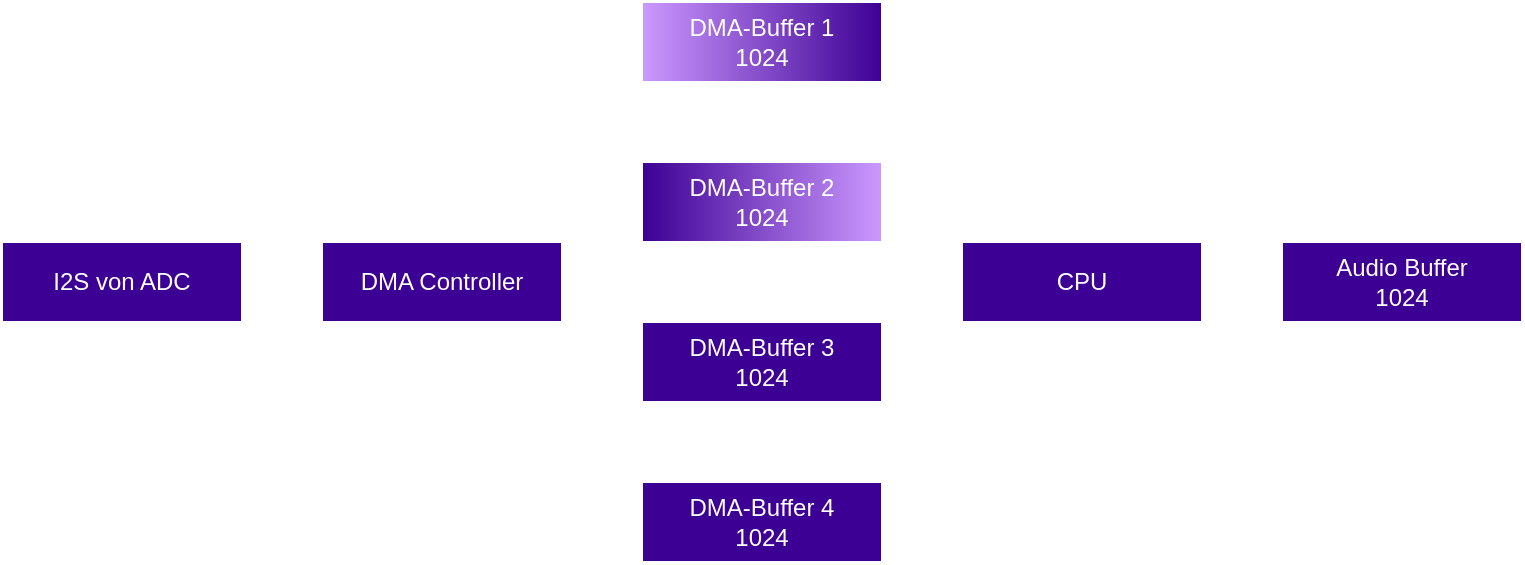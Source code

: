 <mxfile version="16.1.2" type="device"><diagram id="zd45RMQmnxq6auN4pni2" name="Page-1"><mxGraphModel dx="1088" dy="1011" grid="1" gridSize="10" guides="1" tooltips="1" connect="1" arrows="1" fold="1" page="1" pageScale="1" pageWidth="1169" pageHeight="827" math="0" shadow="0"><root><mxCell id="0"/><mxCell id="1" parent="0"/><mxCell id="X9w--lGc5LytTqSc_rum-14" style="rounded=0;orthogonalLoop=1;jettySize=auto;html=1;exitX=1;exitY=0.5;exitDx=0;exitDy=0;entryX=0;entryY=0.5;entryDx=0;entryDy=0;strokeColor=#FFFFFF;fontColor=#FFFFFF;" parent="1" source="X9w--lGc5LytTqSc_rum-1" target="X9w--lGc5LytTqSc_rum-2" edge="1"><mxGeometry relative="1" as="geometry"/></mxCell><mxCell id="X9w--lGc5LytTqSc_rum-1" value="DMA Controller" style="rounded=0;whiteSpace=wrap;html=1;fillColor=#3D0094;strokeColor=#FFFFFF;fontColor=#FFFFFF;" parent="1" vertex="1"><mxGeometry x="200" y="440" width="120" height="40" as="geometry"/></mxCell><mxCell id="X9w--lGc5LytTqSc_rum-2" value="DMA-Buffer 1&lt;br&gt;1024" style="rounded=0;whiteSpace=wrap;html=1;fillColor=#3D0094;gradientColor=#CC99FF;gradientDirection=west;strokeColor=#FFFFFF;fontColor=#FFFFFF;" parent="1" vertex="1"><mxGeometry x="360" y="320" width="120" height="40" as="geometry"/></mxCell><mxCell id="X9w--lGc5LytTqSc_rum-15" style="edgeStyle=none;rounded=0;orthogonalLoop=1;jettySize=auto;html=1;exitX=1;exitY=0.5;exitDx=0;exitDy=0;entryX=0;entryY=0.5;entryDx=0;entryDy=0;strokeColor=#FFFFFF;fontColor=#FFFFFF;" parent="1" source="X9w--lGc5LytTqSc_rum-3" target="X9w--lGc5LytTqSc_rum-6" edge="1"><mxGeometry relative="1" as="geometry"/></mxCell><mxCell id="X9w--lGc5LytTqSc_rum-3" value="DMA-Buffer 2&lt;br&gt;1024" style="rounded=0;whiteSpace=wrap;html=1;fillColor=#3D0094;gradientColor=#CC99FF;gradientDirection=east;strokeColor=#FFFFFF;fontColor=#FFFFFF;" parent="1" vertex="1"><mxGeometry x="360" y="400" width="120" height="40" as="geometry"/></mxCell><mxCell id="8NMjSPteCfJvbDikQC8X-1" style="edgeStyle=orthogonalEdgeStyle;rounded=0;orthogonalLoop=1;jettySize=auto;html=1;entryX=0;entryY=0.5;entryDx=0;entryDy=0;strokeColor=#FFFFFF;" edge="1" parent="1" source="X9w--lGc5LytTqSc_rum-6" target="X9w--lGc5LytTqSc_rum-12"><mxGeometry relative="1" as="geometry"/></mxCell><mxCell id="X9w--lGc5LytTqSc_rum-6" value="CPU" style="rounded=0;whiteSpace=wrap;html=1;fillColor=#3D0094;strokeColor=#FFFFFF;fontColor=#FFFFFF;" parent="1" vertex="1"><mxGeometry x="520" y="440" width="120" height="40" as="geometry"/></mxCell><mxCell id="8NMjSPteCfJvbDikQC8X-2" style="edgeStyle=orthogonalEdgeStyle;rounded=0;orthogonalLoop=1;jettySize=auto;html=1;entryX=0;entryY=0.5;entryDx=0;entryDy=0;strokeColor=#FFFFFF;" edge="1" parent="1" source="X9w--lGc5LytTqSc_rum-7" target="X9w--lGc5LytTqSc_rum-1"><mxGeometry relative="1" as="geometry"/></mxCell><mxCell id="X9w--lGc5LytTqSc_rum-7" value="I2S von ADC" style="rounded=0;whiteSpace=wrap;html=1;fillColor=#3D0094;strokeColor=#FFFFFF;fontColor=#FFFFFF;" parent="1" vertex="1"><mxGeometry x="40" y="440" width="120" height="40" as="geometry"/></mxCell><mxCell id="X9w--lGc5LytTqSc_rum-12" value="Audio Buffer&lt;br&gt;1024" style="rounded=0;whiteSpace=wrap;html=1;fillColor=#3D0094;strokeColor=#FFFFFF;fontColor=#FFFFFF;" parent="1" vertex="1"><mxGeometry x="680" y="440" width="120" height="40" as="geometry"/></mxCell><mxCell id="X9w--lGc5LytTqSc_rum-30" value="DMA-Buffer 3&lt;br&gt;1024" style="rounded=0;whiteSpace=wrap;html=1;fillColor=#3D0094;gradientColor=none;gradientDirection=east;strokeColor=#FFFFFF;fontColor=#FFFFFF;" parent="1" vertex="1"><mxGeometry x="360" y="480" width="120" height="40" as="geometry"/></mxCell><mxCell id="X9w--lGc5LytTqSc_rum-31" value="DMA-Buffer 4&lt;br&gt;1024" style="rounded=0;whiteSpace=wrap;html=1;fillColor=#3D0094;gradientColor=none;gradientDirection=east;strokeColor=#FFFFFF;fontColor=#FFFFFF;" parent="1" vertex="1"><mxGeometry x="360" y="560" width="120" height="40" as="geometry"/></mxCell></root></mxGraphModel></diagram></mxfile>